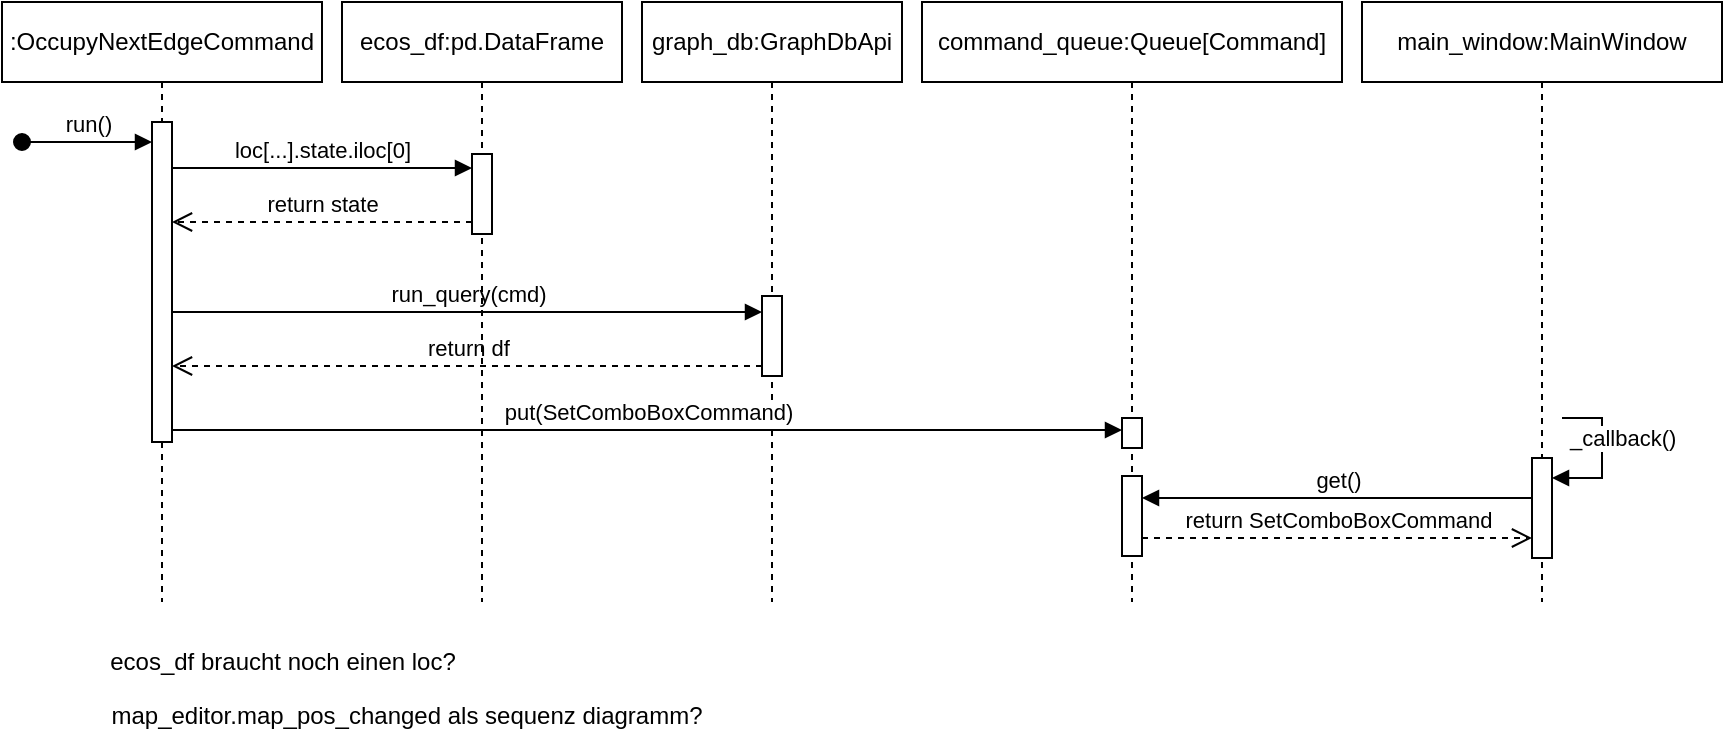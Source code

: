 <mxfile version="23.1.4" type="github">
  <diagram name="Page-1" id="d6eUmDvcShwaC1UaEgvf">
    <mxGraphModel dx="945" dy="495" grid="1" gridSize="10" guides="1" tooltips="1" connect="1" arrows="1" fold="1" page="1" pageScale="1" pageWidth="850" pageHeight="1100" math="0" shadow="0">
      <root>
        <mxCell id="0" />
        <mxCell id="1" parent="0" />
        <mxCell id="j8_WjPTgyQFBDWqSarh4-1" value=":OccupyNextEdgeCommand" style="shape=umlLifeline;perimeter=lifelinePerimeter;whiteSpace=wrap;html=1;container=1;dropTarget=0;collapsible=0;recursiveResize=0;outlineConnect=0;portConstraint=eastwest;newEdgeStyle={&quot;curved&quot;:0,&quot;rounded&quot;:0};" vertex="1" parent="1">
          <mxGeometry x="10" y="10" width="160" height="300" as="geometry" />
        </mxCell>
        <mxCell id="j8_WjPTgyQFBDWqSarh4-2" value="" style="html=1;points=[[0,0,0,0,5],[0,1,0,0,-5],[1,0,0,0,5],[1,1,0,0,-5]];perimeter=orthogonalPerimeter;outlineConnect=0;targetShapes=umlLifeline;portConstraint=eastwest;newEdgeStyle={&quot;curved&quot;:0,&quot;rounded&quot;:0};" vertex="1" parent="j8_WjPTgyQFBDWqSarh4-1">
          <mxGeometry x="75" y="60" width="10" height="160" as="geometry" />
        </mxCell>
        <mxCell id="j8_WjPTgyQFBDWqSarh4-3" value="run()" style="html=1;verticalAlign=bottom;startArrow=oval;startFill=1;endArrow=block;startSize=8;curved=0;rounded=0;" edge="1" parent="1" target="j8_WjPTgyQFBDWqSarh4-2">
          <mxGeometry width="60" relative="1" as="geometry">
            <mxPoint x="20" y="80" as="sourcePoint" />
            <mxPoint x="80" y="80" as="targetPoint" />
          </mxGeometry>
        </mxCell>
        <mxCell id="j8_WjPTgyQFBDWqSarh4-4" value="ecos_df braucht noch einen loc?" style="text;html=1;align=center;verticalAlign=middle;resizable=0;points=[];autosize=1;strokeColor=none;fillColor=none;" vertex="1" parent="1">
          <mxGeometry x="50" y="325" width="200" height="30" as="geometry" />
        </mxCell>
        <mxCell id="j8_WjPTgyQFBDWqSarh4-5" value="map_editor.map_pos_changed als sequenz diagramm?" style="text;html=1;align=center;verticalAlign=middle;resizable=0;points=[];autosize=1;strokeColor=none;fillColor=none;" vertex="1" parent="1">
          <mxGeometry x="52" y="352" width="320" height="30" as="geometry" />
        </mxCell>
        <mxCell id="j8_WjPTgyQFBDWqSarh4-7" value="graph_db:GraphDbApi" style="shape=umlLifeline;perimeter=lifelinePerimeter;whiteSpace=wrap;html=1;container=1;dropTarget=0;collapsible=0;recursiveResize=0;outlineConnect=0;portConstraint=eastwest;newEdgeStyle={&quot;curved&quot;:0,&quot;rounded&quot;:0};" vertex="1" parent="1">
          <mxGeometry x="330" y="10" width="130" height="300" as="geometry" />
        </mxCell>
        <mxCell id="j8_WjPTgyQFBDWqSarh4-10" value="" style="html=1;points=[[0,0,0,0,5],[0,1,0,0,-5],[1,0,0,0,5],[1,1,0,0,-5]];perimeter=orthogonalPerimeter;outlineConnect=0;targetShapes=umlLifeline;portConstraint=eastwest;newEdgeStyle={&quot;curved&quot;:0,&quot;rounded&quot;:0};" vertex="1" parent="j8_WjPTgyQFBDWqSarh4-7">
          <mxGeometry x="60" y="147" width="10" height="40" as="geometry" />
        </mxCell>
        <mxCell id="j8_WjPTgyQFBDWqSarh4-8" value="command_queue:Queue[Command]" style="shape=umlLifeline;perimeter=lifelinePerimeter;whiteSpace=wrap;html=1;container=1;dropTarget=0;collapsible=0;recursiveResize=0;outlineConnect=0;portConstraint=eastwest;newEdgeStyle={&quot;curved&quot;:0,&quot;rounded&quot;:0};" vertex="1" parent="1">
          <mxGeometry x="470" y="10" width="210" height="300" as="geometry" />
        </mxCell>
        <mxCell id="j8_WjPTgyQFBDWqSarh4-13" value="" style="html=1;points=[[0,0,0,0,5],[0,1,0,0,-5],[1,0,0,0,5],[1,1,0,0,-5]];perimeter=orthogonalPerimeter;outlineConnect=0;targetShapes=umlLifeline;portConstraint=eastwest;newEdgeStyle={&quot;curved&quot;:0,&quot;rounded&quot;:0};" vertex="1" parent="j8_WjPTgyQFBDWqSarh4-8">
          <mxGeometry x="100" y="208" width="10" height="15" as="geometry" />
        </mxCell>
        <mxCell id="j8_WjPTgyQFBDWqSarh4-16" value="" style="html=1;points=[[0,0,0,0,5],[0,1,0,0,-5],[1,0,0,0,5],[1,1,0,0,-5]];perimeter=orthogonalPerimeter;outlineConnect=0;targetShapes=umlLifeline;portConstraint=eastwest;newEdgeStyle={&quot;curved&quot;:0,&quot;rounded&quot;:0};" vertex="1" parent="j8_WjPTgyQFBDWqSarh4-8">
          <mxGeometry x="100" y="237" width="10" height="40" as="geometry" />
        </mxCell>
        <mxCell id="j8_WjPTgyQFBDWqSarh4-9" value="main_window:MainWindow" style="shape=umlLifeline;perimeter=lifelinePerimeter;whiteSpace=wrap;html=1;container=1;dropTarget=0;collapsible=0;recursiveResize=0;outlineConnect=0;portConstraint=eastwest;newEdgeStyle={&quot;curved&quot;:0,&quot;rounded&quot;:0};" vertex="1" parent="1">
          <mxGeometry x="690" y="10" width="180" height="300" as="geometry" />
        </mxCell>
        <mxCell id="j8_WjPTgyQFBDWqSarh4-17" value="" style="html=1;points=[[0,0,0,0,5],[0,1,0,0,-5],[1,0,0,0,5],[1,1,0,0,-5]];perimeter=orthogonalPerimeter;outlineConnect=0;targetShapes=umlLifeline;portConstraint=eastwest;newEdgeStyle={&quot;curved&quot;:0,&quot;rounded&quot;:0};" vertex="1" parent="j8_WjPTgyQFBDWqSarh4-9">
          <mxGeometry x="85" y="228" width="10" height="50" as="geometry" />
        </mxCell>
        <mxCell id="j8_WjPTgyQFBDWqSarh4-20" value="_callback()" style="html=1;align=left;spacingLeft=2;endArrow=block;rounded=0;edgeStyle=orthogonalEdgeStyle;curved=0;rounded=0;" edge="1" parent="j8_WjPTgyQFBDWqSarh4-9" target="j8_WjPTgyQFBDWqSarh4-17">
          <mxGeometry x="-1" y="-10" relative="1" as="geometry">
            <mxPoint x="100" y="208" as="sourcePoint" />
            <Array as="points">
              <mxPoint x="100" y="208" />
              <mxPoint x="120" y="208" />
              <mxPoint x="120" y="238" />
            </Array>
            <mxPoint as="offset" />
          </mxGeometry>
        </mxCell>
        <mxCell id="j8_WjPTgyQFBDWqSarh4-11" value="run_query(cmd)" style="html=1;verticalAlign=bottom;endArrow=block;curved=0;rounded=0;" edge="1" parent="1" target="j8_WjPTgyQFBDWqSarh4-10">
          <mxGeometry width="80" relative="1" as="geometry">
            <mxPoint x="95" y="165" as="sourcePoint" />
            <mxPoint x="240" y="165" as="targetPoint" />
          </mxGeometry>
        </mxCell>
        <mxCell id="j8_WjPTgyQFBDWqSarh4-12" value="return df" style="html=1;verticalAlign=bottom;endArrow=open;dashed=1;endSize=8;curved=0;rounded=0;" edge="1" parent="1" source="j8_WjPTgyQFBDWqSarh4-10">
          <mxGeometry relative="1" as="geometry">
            <mxPoint x="240" y="192" as="sourcePoint" />
            <mxPoint x="95" y="192" as="targetPoint" />
          </mxGeometry>
        </mxCell>
        <mxCell id="j8_WjPTgyQFBDWqSarh4-14" value="put(SetComboBoxCommand)" style="html=1;verticalAlign=bottom;endArrow=block;curved=0;rounded=0;" edge="1" parent="1">
          <mxGeometry width="80" relative="1" as="geometry">
            <mxPoint x="95" y="224" as="sourcePoint" />
            <mxPoint x="570" y="224" as="targetPoint" />
          </mxGeometry>
        </mxCell>
        <mxCell id="j8_WjPTgyQFBDWqSarh4-18" value="get()" style="html=1;verticalAlign=bottom;endArrow=block;curved=0;rounded=0;" edge="1" parent="1" source="j8_WjPTgyQFBDWqSarh4-17" target="j8_WjPTgyQFBDWqSarh4-16">
          <mxGeometry width="80" relative="1" as="geometry">
            <mxPoint x="775" y="258" as="sourcePoint" />
            <mxPoint x="590" y="258" as="targetPoint" />
            <Array as="points">
              <mxPoint x="680" y="258" />
            </Array>
          </mxGeometry>
        </mxCell>
        <mxCell id="j8_WjPTgyQFBDWqSarh4-19" value="return SetComboBoxCommand" style="html=1;verticalAlign=bottom;endArrow=open;dashed=1;endSize=8;curved=0;rounded=0;" edge="1" parent="1" source="j8_WjPTgyQFBDWqSarh4-16" target="j8_WjPTgyQFBDWqSarh4-17">
          <mxGeometry relative="1" as="geometry">
            <mxPoint x="590" y="278" as="sourcePoint" />
            <mxPoint x="775" y="278" as="targetPoint" />
            <Array as="points">
              <mxPoint x="680" y="278" />
            </Array>
          </mxGeometry>
        </mxCell>
        <mxCell id="j8_WjPTgyQFBDWqSarh4-21" value="ecos_df:pd.DataFrame" style="shape=umlLifeline;perimeter=lifelinePerimeter;whiteSpace=wrap;html=1;container=1;dropTarget=0;collapsible=0;recursiveResize=0;outlineConnect=0;portConstraint=eastwest;newEdgeStyle={&quot;curved&quot;:0,&quot;rounded&quot;:0};" vertex="1" parent="1">
          <mxGeometry x="180" y="10" width="140" height="300" as="geometry" />
        </mxCell>
        <mxCell id="j8_WjPTgyQFBDWqSarh4-22" value="" style="html=1;points=[[0,0,0,0,5],[0,1,0,0,-5],[1,0,0,0,5],[1,1,0,0,-5]];perimeter=orthogonalPerimeter;outlineConnect=0;targetShapes=umlLifeline;portConstraint=eastwest;newEdgeStyle={&quot;curved&quot;:0,&quot;rounded&quot;:0};" vertex="1" parent="j8_WjPTgyQFBDWqSarh4-21">
          <mxGeometry x="65" y="76" width="10" height="40" as="geometry" />
        </mxCell>
        <mxCell id="j8_WjPTgyQFBDWqSarh4-23" value="loc[...].state.iloc[0]" style="html=1;verticalAlign=bottom;endArrow=block;curved=0;rounded=0;" edge="1" parent="1" target="j8_WjPTgyQFBDWqSarh4-22">
          <mxGeometry width="80" relative="1" as="geometry">
            <mxPoint x="95" y="93" as="sourcePoint" />
            <mxPoint x="250" y="93" as="targetPoint" />
          </mxGeometry>
        </mxCell>
        <mxCell id="j8_WjPTgyQFBDWqSarh4-24" value="return state" style="html=1;verticalAlign=bottom;endArrow=open;dashed=1;endSize=8;curved=0;rounded=0;" edge="1" parent="1">
          <mxGeometry relative="1" as="geometry">
            <mxPoint x="245" y="120" as="sourcePoint" />
            <mxPoint x="95" y="120" as="targetPoint" />
          </mxGeometry>
        </mxCell>
      </root>
    </mxGraphModel>
  </diagram>
</mxfile>
